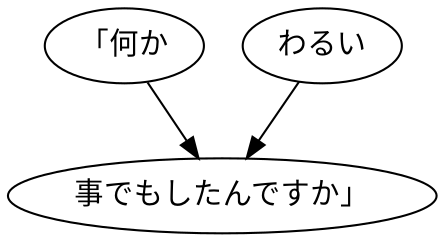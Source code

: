digraph graph8091 {
	node0 [label="「何か"];
	node1 [label="わるい"];
	node2 [label="事でもしたんですか」"];
	node0 -> node2;
	node1 -> node2;
}
